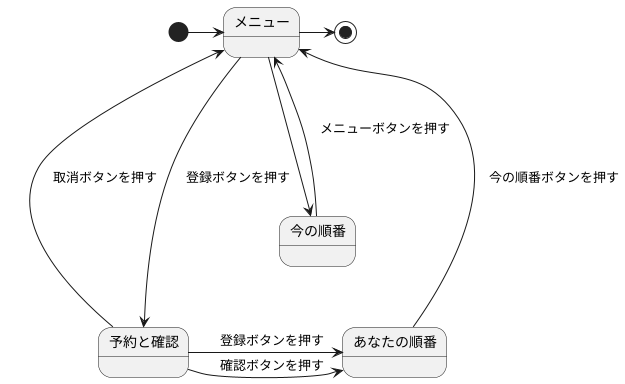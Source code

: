 @startuml 演習
[*] -right-> メニュー
メニュー ---> 予約と確認:　登録ボタンを押す
予約と確認 ----> メニュー:　取消ボタンを押す
予約と確認 -right-> あなたの順番:　登録ボタンを押す
予約と確認 -right-> あなたの順番:　確認ボタンを押す
あなたの順番 --> メニュー:　今の順番ボタンを押す
今の順番 ---> メニュー:　メニューボタンを押す
メニュー --> 今の順番
メニュー -right-> [*]
@enduml